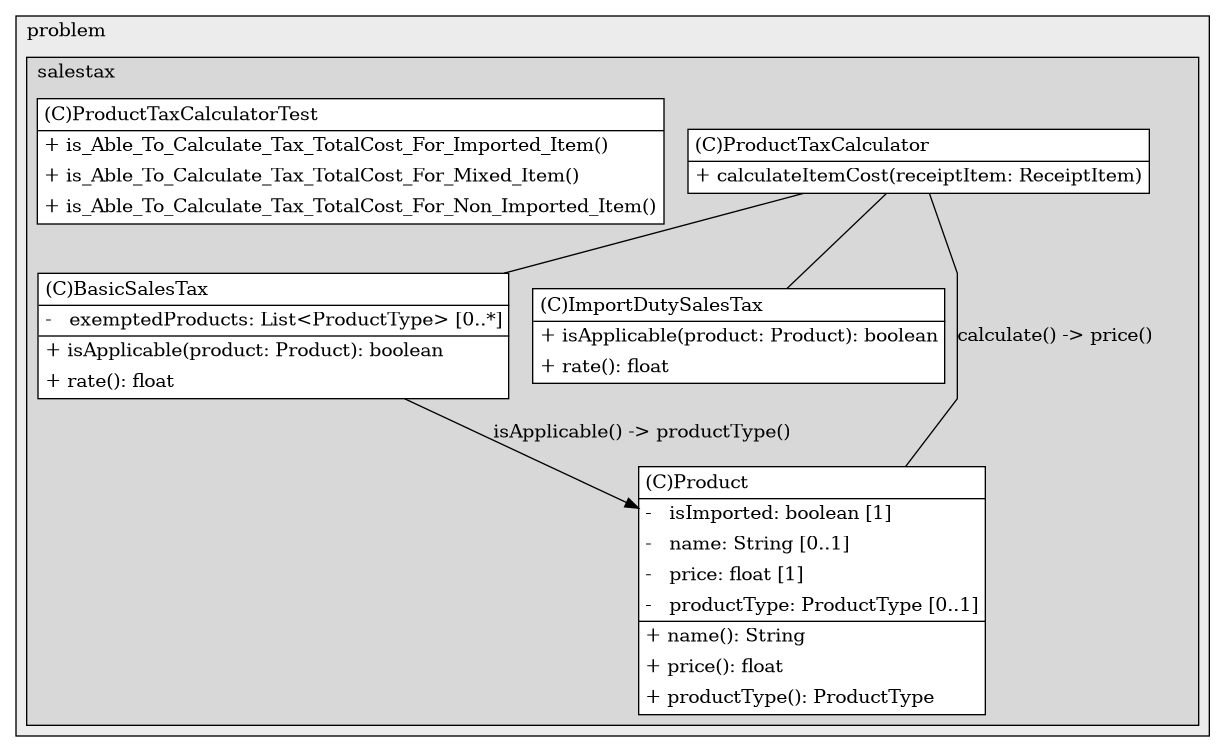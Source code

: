 @startuml

/' diagram meta data start
config=StructureConfiguration;
{
  "projectClassification": {
    "searchMode": "OpenProject", // OpenProject, AllProjects
    "includedProjects": "",
    "pathEndKeywords": "*.impl",
    "isClientPath": "",
    "isClientName": "",
    "isTestPath": "",
    "isTestName": "",
    "isMappingPath": "",
    "isMappingName": "",
    "isDataAccessPath": "",
    "isDataAccessName": "",
    "isDataStructurePath": "",
    "isDataStructureName": "",
    "isInterfaceStructuresPath": "",
    "isInterfaceStructuresName": "",
    "isEntryPointPath": "",
    "isEntryPointName": "",
    "treatFinalFieldsAsMandatory": false
  },
  "graphRestriction": {
    "classPackageExcludeFilter": "",
    "classPackageIncludeFilter": "",
    "classNameExcludeFilter": "",
    "classNameIncludeFilter": "",
    "methodNameExcludeFilter": "",
    "methodNameIncludeFilter": "",
    "removeByInheritance": "", // inheritance/annotation based filtering is done in a second step
    "removeByAnnotation": "",
    "removeByClassPackage": "", // cleanup the graph after inheritance/annotation based filtering is done
    "removeByClassName": "",
    "cutMappings": false,
    "cutEnum": true,
    "cutTests": true,
    "cutClient": true,
    "cutDataAccess": true,
    "cutInterfaceStructures": true,
    "cutDataStructures": true,
    "cutGetterAndSetter": true,
    "cutConstructors": true
  },
  "graphTraversal": {
    "forwardDepth": 3,
    "backwardDepth": 3,
    "classPackageExcludeFilter": "",
    "classPackageIncludeFilter": "",
    "classNameExcludeFilter": "",
    "classNameIncludeFilter": "",
    "methodNameExcludeFilter": "",
    "methodNameIncludeFilter": "",
    "hideMappings": false,
    "hideDataStructures": false,
    "hidePrivateMethods": true,
    "hideInterfaceCalls": true, // indirection: implementation -> interface (is hidden) -> implementation
    "onlyShowApplicationEntryPoints": false, // root node is included
    "useMethodCallsForStructureDiagram": "ForwardOnly" // ForwardOnly, BothDirections, No
  },
  "details": {
    "aggregation": "GroupByClass", // ByClass, GroupByClass, None
    "showClassGenericTypes": true,
    "showMethods": true,
    "showMethodParameterNames": true,
    "showMethodParameterTypes": true,
    "showMethodReturnType": true,
    "showPackageLevels": 2,
    "showDetailedClassStructure": true
  },
  "rootClass": "com.problem.salestax.test.ProductTaxCalculatorTest",
  "extensionCallbackMethod": ".png" // qualified.class.name#methodName - signature: public static String method(String)
}
diagram meta data end '/



digraph g {
    rankdir="TB"
    splines=polyline
    

'nodes 
subgraph cluster_309542241 { 
   	label=problem
	labeljust=l
	fillcolor="#ececec"
	style=filled
   
   subgraph cluster_151715214 { 
   	label=salestax
	labeljust=l
	fillcolor="#d8d8d8"
	style=filled
   
   BasicSalesTax98274725[
	label=<<TABLE BORDER="1" CELLBORDER="0" CELLPADDING="4" CELLSPACING="0">
<TR><TD ALIGN="LEFT" >(C)BasicSalesTax</TD></TR>
<HR/>
<TR><TD ALIGN="LEFT" >-   exemptedProducts: List&lt;ProductType&gt; [0..*]</TD></TR>
<HR/>
<TR><TD ALIGN="LEFT" >+ isApplicable(product: Product): boolean</TD></TR>
<TR><TD ALIGN="LEFT" >+ rate(): float</TD></TR>
</TABLE>>
	style=filled
	margin=0
	shape=plaintext
	fillcolor="#FFFFFF"
];

ImportDutySalesTax98274725[
	label=<<TABLE BORDER="1" CELLBORDER="0" CELLPADDING="4" CELLSPACING="0">
<TR><TD ALIGN="LEFT" >(C)ImportDutySalesTax</TD></TR>
<HR/>
<TR><TD ALIGN="LEFT" >+ isApplicable(product: Product): boolean</TD></TR>
<TR><TD ALIGN="LEFT" >+ rate(): float</TD></TR>
</TABLE>>
	style=filled
	margin=0
	shape=plaintext
	fillcolor="#FFFFFF"
];

Product98274725[
	label=<<TABLE BORDER="1" CELLBORDER="0" CELLPADDING="4" CELLSPACING="0">
<TR><TD ALIGN="LEFT" >(C)Product</TD></TR>
<HR/>
<TR><TD ALIGN="LEFT" >-   isImported: boolean [1]</TD></TR>
<TR><TD ALIGN="LEFT" >-   name: String [0..1]</TD></TR>
<TR><TD ALIGN="LEFT" >-   price: float [1]</TD></TR>
<TR><TD ALIGN="LEFT" >-   productType: ProductType [0..1]</TD></TR>
<HR/>
<TR><TD ALIGN="LEFT" >+ name(): String</TD></TR>
<TR><TD ALIGN="LEFT" >+ price(): float</TD></TR>
<TR><TD ALIGN="LEFT" >+ productType(): ProductType</TD></TR>
</TABLE>>
	style=filled
	margin=0
	shape=plaintext
	fillcolor="#FFFFFF"
];

ProductTaxCalculator98274725[
	label=<<TABLE BORDER="1" CELLBORDER="0" CELLPADDING="4" CELLSPACING="0">
<TR><TD ALIGN="LEFT" >(C)ProductTaxCalculator</TD></TR>
<HR/>
<TR><TD ALIGN="LEFT" >+ calculateItemCost(receiptItem: ReceiptItem)</TD></TR>
</TABLE>>
	style=filled
	margin=0
	shape=plaintext
	fillcolor="#FFFFFF"
];

ProductTaxCalculatorTest489010107[
	label=<<TABLE BORDER="1" CELLBORDER="0" CELLPADDING="4" CELLSPACING="0">
<TR><TD ALIGN="LEFT" >(C)ProductTaxCalculatorTest</TD></TR>
<HR/>
<TR><TD ALIGN="LEFT" >+ is_Able_To_Calculate_Tax_TotalCost_For_Imported_Item()</TD></TR>
<TR><TD ALIGN="LEFT" >+ is_Able_To_Calculate_Tax_TotalCost_For_Mixed_Item()</TD></TR>
<TR><TD ALIGN="LEFT" >+ is_Able_To_Calculate_Tax_TotalCost_For_Non_Imported_Item()</TD></TR>
</TABLE>>
	style=filled
	margin=0
	shape=plaintext
	fillcolor="#FFFFFF"
];
} 
} 

'edges    
BasicSalesTax98274725 -> Product98274725[label="isApplicable() -> productType()"];
ProductTaxCalculator98274725 -> BasicSalesTax98274725[arrowhead=none];
ProductTaxCalculator98274725 -> ImportDutySalesTax98274725[arrowhead=none];
ProductTaxCalculator98274725 -> Product98274725[label="calculate() -> price()", arrowhead=none];
    
}
@enduml